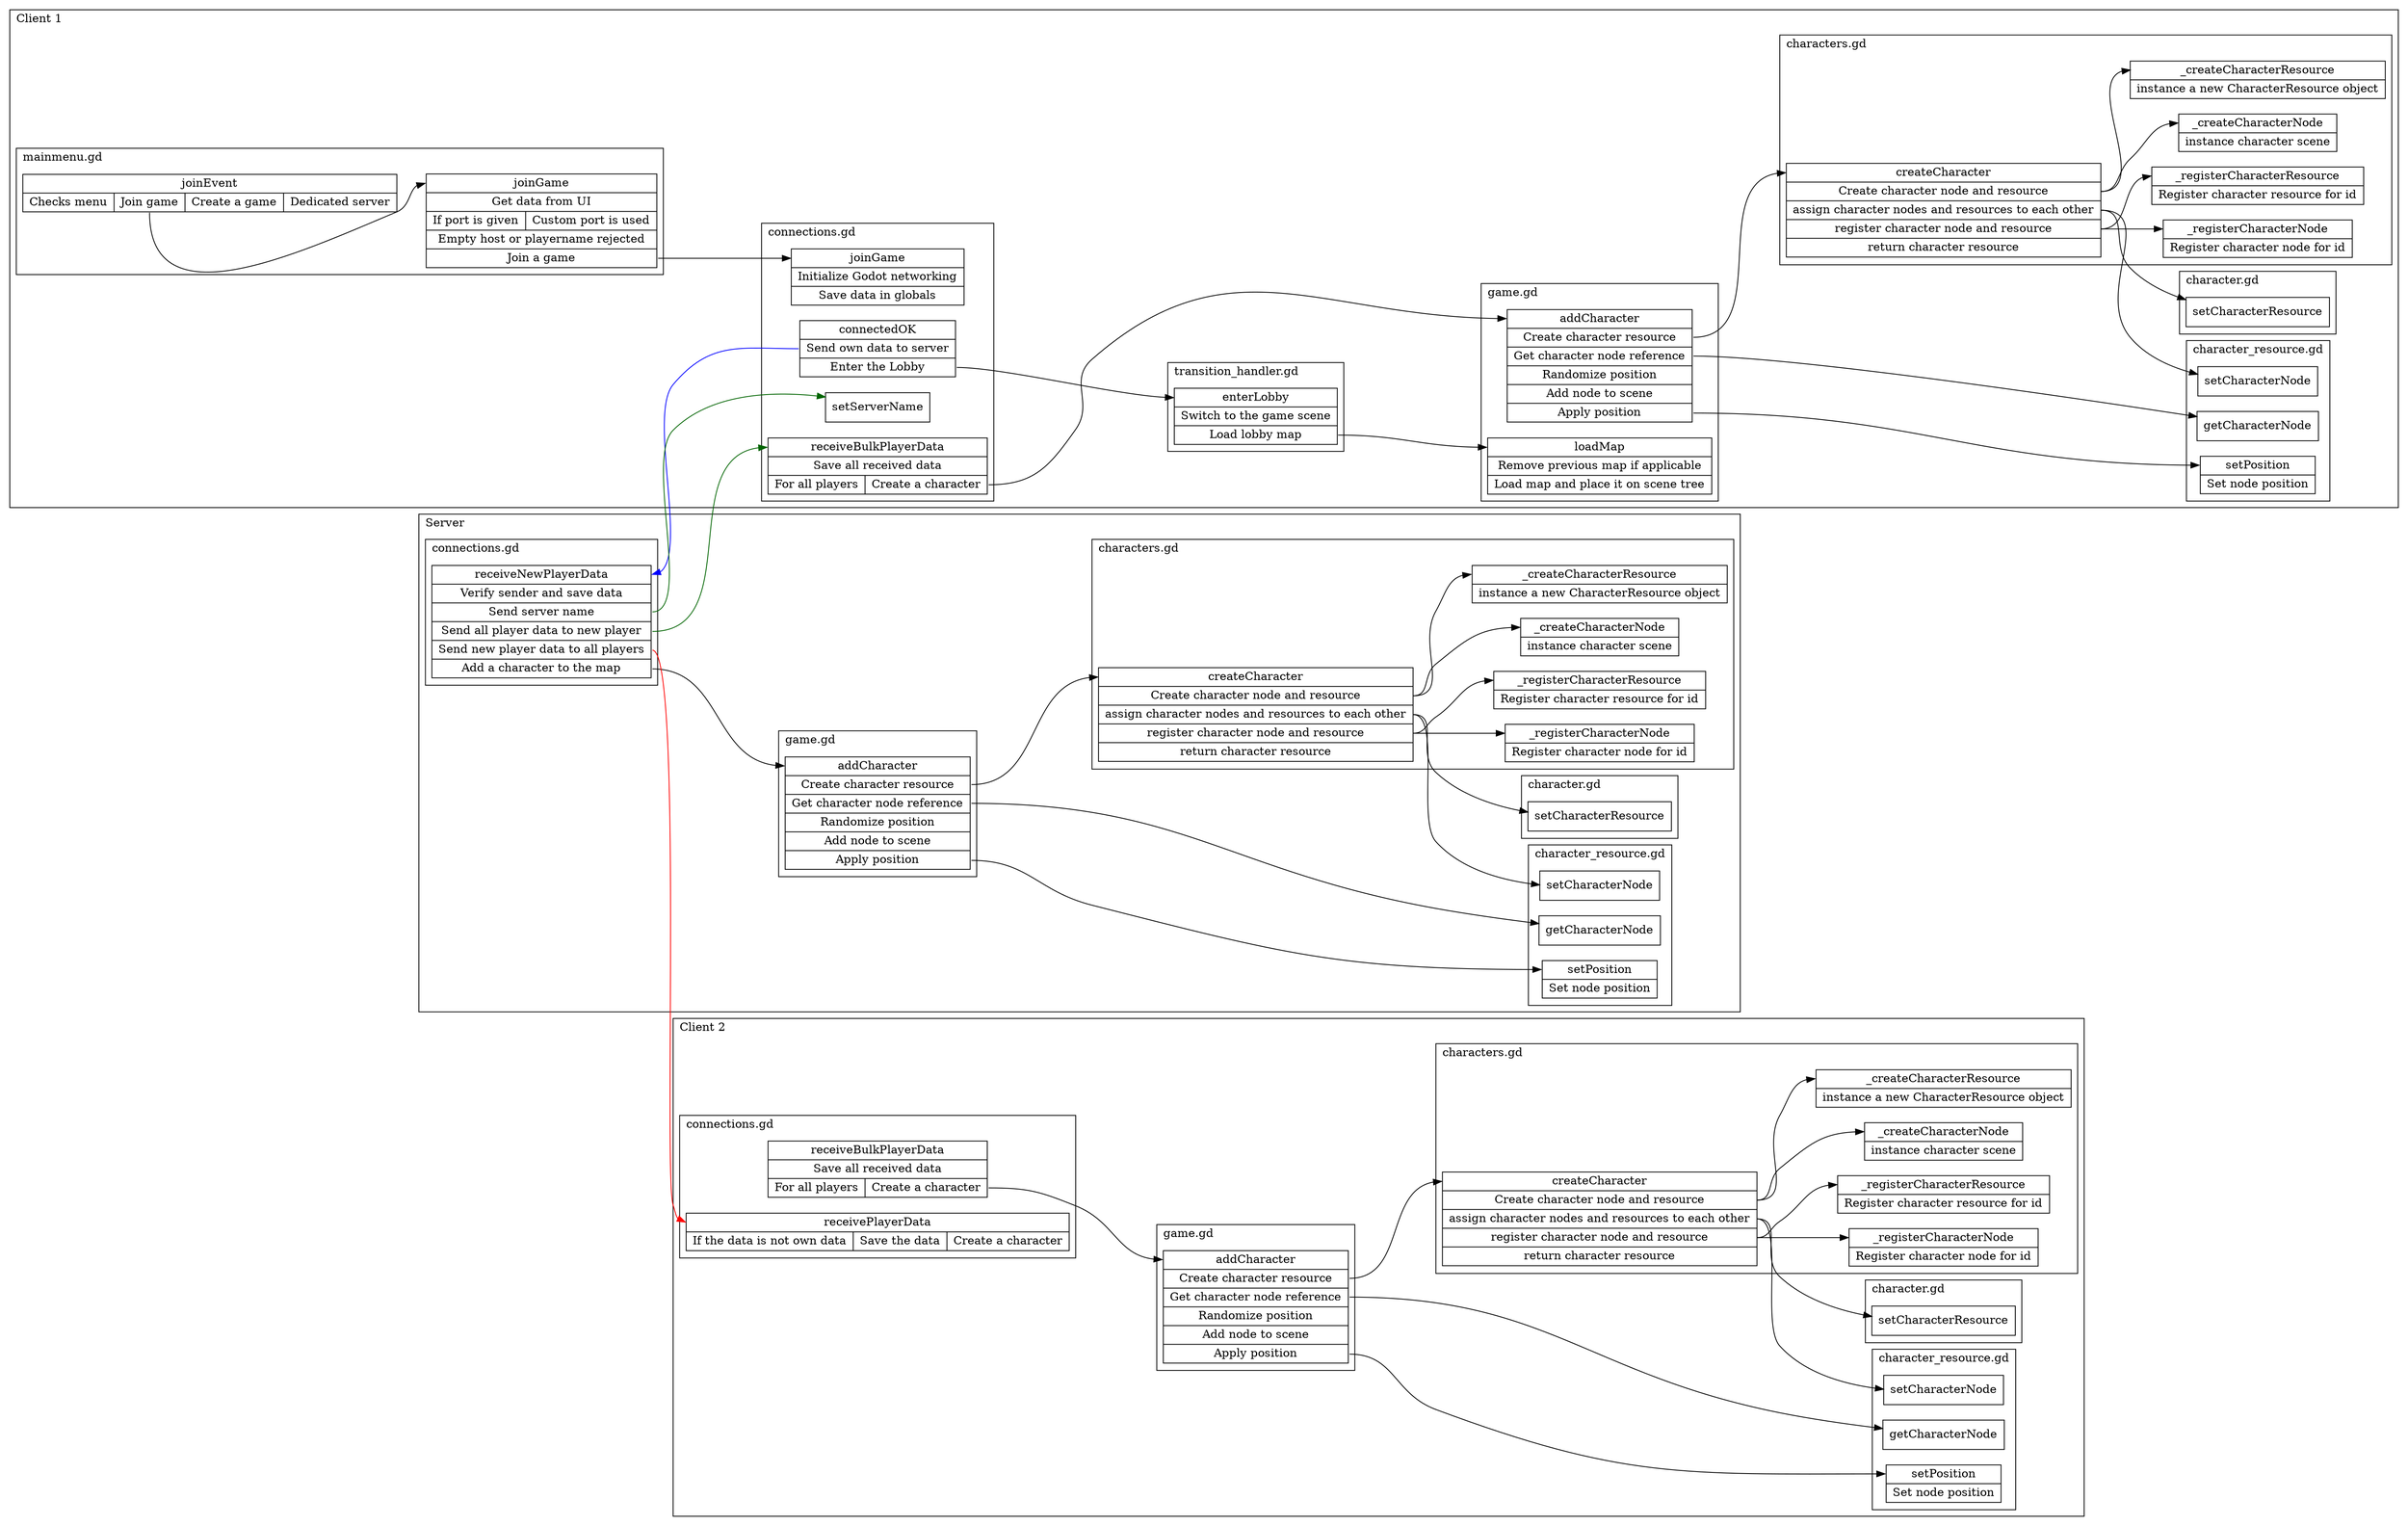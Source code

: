 digraph controlflow {
    rankdir="LR";
    subgraph cluster_client1 {
        label="Client 1"; labeljust="l";
        subgraph cluster_client1_character_resource {
            label="character_resource.gd"; labeljust="l";
            client1_character_resource_getCharacterNode [
                label="<begin>getCharacterNode"
                shape="record"
            ]
            client1_character_resource_setCharacterNode [
                label="<begin>setCharacterNode"
                shape="record"
            ]
            client1_character_resource_setPosition [
                label="<begin>setPosition | <f0> Set node position "
                shape="record"
            ]
        }
        subgraph cluster_client1_game {
            label="game.gd"; labeljust="l";
            client1_game_loadMap [
                label="<begin>loadMap | {<f0> Remove previous map if applicable } | <f1> Load map and place it on scene tree "
                shape="record"
            ]
            client1_game_addCharacter [
                label="<begin>addCharacter | <f0> Create character resource  | <f1> Get character node reference  | <f2> Randomize position  | <f3> Add node to scene  | <f4> Apply position "
                shape="record"
            ]
        }
        subgraph cluster_client1_character {
            label="character.gd"; labeljust="l";
            client1_character_setCharacterResource [
                label="<begin>setCharacterResource"
                shape="record"
            ]
        }
        subgraph cluster_client1_transition_handler {
            label="transition_handler.gd"; labeljust="l";
            client1_transition_handler_enterLobby [
                label="<begin>enterLobby | <f0> Switch to the game scene  | <f1> Load lobby map "
                shape="record"
            ]
        }
        subgraph cluster_client1_connections {
            label="connections.gd"; labeljust="l";
            client1_connections_joinGame [
                label="<begin>joinGame | <f0> Initialize Godot networking  | <f1> Save data in globals "
                shape="record"
            ]
            client1_connections_connectedOK [
                label="<begin>connectedOK | <f0> Send own data to server  | <f1> Enter the Lobby "
                shape="record"
            ]
            client1_connections_receiveBulkPlayerData [
                label="<begin>receiveBulkPlayerData | <f0> Save all received data  | {<f1> For all players  | <f2> Create a character }"
                shape="record"
            ]
            client1_connections_setServerName [
                label="<begin>setServerName"
                shape="record"
            ]
        }
        subgraph cluster_client1_characters {
            label="characters.gd"; labeljust="l";
            client1_characters_createCharacter [
                label="<begin>createCharacter | <f0> Create character node and resource  | <f1> assign character nodes and resources to each other  | <f2> register character node and resource  | <f3> return character resource "
                shape="record"
            ]
            client1_characters__createCharacterNode [
                label="<begin>_createCharacterNode | <f0> instance character scene "
                shape="record"
            ]
            client1_characters__createCharacterResource [
                label="<begin>_createCharacterResource | <f0> instance a new CharacterResource object "
                shape="record"
            ]
            client1_characters__registerCharacterNode [
                label="<begin>_registerCharacterNode | <f0> Register character node for id "
                shape="record"
            ]
            client1_characters__registerCharacterResource [
                label="<begin>_registerCharacterResource | <f0> Register character resource for id "
                shape="record"
            ]
        }
        subgraph cluster_client1_mainmenu {
            label="mainmenu.gd"; labeljust="l";
            client1_mainmenu_joinGame [
                label="<begin>joinGame | <f0> Get data from UI  | {<f1> If port is given  | <f2> Custom port is used } | {<f3> Empty host or playername rejected } | <f4> Join a game "
                shape="record"
            ]
            client1_mainmenu_joinEvent [
                label="<begin>joinEvent | {<f0> Checks menu  | <f1> Join game  | <f2> Create a game  | <f3> Dedicated server }"
                shape="record"
            ]
        }

    }
    subgraph cluster_server {
        label="Server"; labeljust="l";
        subgraph cluster_server_character_resource {
            label="character_resource.gd"; labeljust="l";
            server_character_resource_getCharacterNode [
                label="<begin>getCharacterNode"
                shape="record"
            ]
            server_character_resource_setCharacterNode [
                label="<begin>setCharacterNode"
                shape="record"
            ]
            server_character_resource_setPosition [
                label="<begin>setPosition | <f0> Set node position "
                shape="record"
            ]
        }
        subgraph cluster_server_game {
            label="game.gd"; labeljust="l";
            server_game_addCharacter [
                label="<begin>addCharacter | <f0> Create character resource  | <f1> Get character node reference  | <f2> Randomize position  | <f3> Add node to scene  | <f4> Apply position "
                shape="record"
            ]
        }
        subgraph cluster_server_character {
            label="character.gd"; labeljust="l";
            server_character_setCharacterResource [
                label="<begin>setCharacterResource"
                shape="record"
            ]
        }
        subgraph cluster_server_connections {
            label="connections.gd"; labeljust="l";
            server_connections_receiveNewPlayerData [
                label="<begin>receiveNewPlayerData | <f0> Verify sender and save data  | <f1> Send server name  | <f2> Send all player data to new player  | <f3> Send new player data to all players  | <f4> Add a character to the map "
                shape="record"
            ]
        }
        subgraph cluster_server_characters {
            label="characters.gd"; labeljust="l";
            server_characters_createCharacter [
                label="<begin>createCharacter | <f0> Create character node and resource  | <f1> assign character nodes and resources to each other  | <f2> register character node and resource  | <f3> return character resource "
                shape="record"
            ]
            server_characters__createCharacterNode [
                label="<begin>_createCharacterNode | <f0> instance character scene "
                shape="record"
            ]
            server_characters__createCharacterResource [
                label="<begin>_createCharacterResource | <f0> instance a new CharacterResource object "
                shape="record"
            ]
            server_characters__registerCharacterNode [
                label="<begin>_registerCharacterNode | <f0> Register character node for id "
                shape="record"
            ]
            server_characters__registerCharacterResource [
                label="<begin>_registerCharacterResource | <f0> Register character resource for id "
                shape="record"
            ]
        }

    }
    subgraph cluster_client2 {
        label="Client 2"; labeljust="l";
        subgraph cluster_client2_character_resource {
            label="character_resource.gd"; labeljust="l";
            client2_character_resource_getCharacterNode [
                label="<begin>getCharacterNode"
                shape="record"
            ]
            client2_character_resource_setCharacterNode [
                label="<begin>setCharacterNode"
                shape="record"
            ]
            client2_character_resource_setPosition [
                label="<begin>setPosition | <f0> Set node position "
                shape="record"
            ]
        }
        subgraph cluster_client2_game {
            label="game.gd"; labeljust="l";
            client2_game_addCharacter [
                label="<begin>addCharacter | <f0> Create character resource  | <f1> Get character node reference  | <f2> Randomize position  | <f3> Add node to scene  | <f4> Apply position "
                shape="record"
            ]
        }
        subgraph cluster_client2_character {
            label="character.gd"; labeljust="l";
            client2_character_setCharacterResource [
                label="<begin>setCharacterResource"
                shape="record"
            ]
        }
        subgraph cluster_client2_connections {
            label="connections.gd"; labeljust="l";
            client2_connections_receiveBulkPlayerData [
                label="<begin>receiveBulkPlayerData | <f0> Save all received data  | {<f1> For all players  | <f2> Create a character }"
                shape="record"
            ]
            client2_connections_receivePlayerData [
                label="<begin>receivePlayerData | {<f0> If the data is not own data  | <f1> Save the data  | <f2> Create a character }"
                shape="record"
            ]
        }
        subgraph cluster_client2_characters {
            label="characters.gd"; labeljust="l";
            client2_characters_createCharacter [
                label="<begin>createCharacter | <f0> Create character node and resource  | <f1> assign character nodes and resources to each other  | <f2> register character node and resource  | <f3> return character resource "
                shape="record"
            ]
            client2_characters__createCharacterNode [
                label="<begin>_createCharacterNode | <f0> instance character scene "
                shape="record"
            ]
            client2_characters__createCharacterResource [
                label="<begin>_createCharacterResource | <f0> instance a new CharacterResource object "
                shape="record"
            ]
            client2_characters__registerCharacterNode [
                label="<begin>_registerCharacterNode | <f0> Register character node for id "
                shape="record"
            ]
            client2_characters__registerCharacterResource [
                label="<begin>_registerCharacterResource | <f0> Register character resource for id "
                shape="record"
            ]
        }

    }

    client1_mainmenu_joinEvent:f1 -> client1_mainmenu_joinGame:begin;
    client1_mainmenu_joinGame:f4 -> client1_connections_joinGame:begin;
    client1_connections_connectedOK:f1 -> client1_transition_handler_enterLobby:begin;
    client1_connections_connectedOK:f0 -> server_connections_receiveNewPlayerData:begin [color=blue];
    client1_transition_handler_enterLobby:f1 -> client1_game_loadMap:begin;
    server_connections_receiveNewPlayerData:f1 -> client1_connections_setServerName:begin [color=darkgreen];
    server_connections_receiveNewPlayerData:f2 -> client1_connections_receiveBulkPlayerData:begin [color=darkgreen];
    server_connections_receiveNewPlayerData:f3 -> client2_connections_receivePlayerData:begin [color=red];
    # server adds new character
    server_connections_receiveNewPlayerData:f4 -> server_game_addCharacter:begin;
    server_game_addCharacter:f0 -> server_characters_createCharacter:begin;
    server_game_addCharacter:f1 -> server_character_resource_getCharacterNode:begin;
    server_game_addCharacter:f4 -> server_character_resource_setPosition:begin;
    server_characters_createCharacter:f0 -> server_characters__createCharacterNode:begin;
    server_characters_createCharacter:f0 -> server_characters__createCharacterResource:begin;
    server_characters_createCharacter:f1 -> server_character_setCharacterResource:begin;
    server_characters_createCharacter:f1 -> server_character_resource_setCharacterNode:begin;
    server_characters_createCharacter:f2 -> server_characters__registerCharacterNode:begin;
    server_characters_createCharacter:f2 -> server_characters__registerCharacterResource:begin;
    # client adds new character
    client1_connections_receiveBulkPlayerData:f2 -> client1_game_addCharacter:begin;
    client1_game_addCharacter:f0 -> client1_characters_createCharacter:begin;
    client1_game_addCharacter:f1 -> client1_character_resource_getCharacterNode:begin;
    client1_game_addCharacter:f4 -> client1_character_resource_setPosition:begin;
    client1_characters_createCharacter:f0 -> client1_characters__createCharacterNode:begin;
    client1_characters_createCharacter:f0 -> client1_characters__createCharacterResource:begin;
    client1_characters_createCharacter:f1 -> client1_character_setCharacterResource:begin;
    client1_characters_createCharacter:f1 -> client1_character_resource_setCharacterNode:begin;
    client1_characters_createCharacter:f2 -> client1_characters__registerCharacterNode:begin;
    client1_characters_createCharacter:f2 -> client1_characters__registerCharacterResource:begin;
    # other client adds new character
    client2_connections_receiveBulkPlayerData:f2 -> client2_game_addCharacter:begin;
    client2_game_addCharacter:f0 -> client2_characters_createCharacter:begin;
    client2_game_addCharacter:f1 -> client2_character_resource_getCharacterNode:begin;
    client2_game_addCharacter:f4 -> client2_character_resource_setPosition:begin;
    client2_characters_createCharacter:f0 -> client2_characters__createCharacterNode:begin;
    client2_characters_createCharacter:f0 -> client2_characters__createCharacterResource:begin;
    client2_characters_createCharacter:f1 -> client2_character_setCharacterResource:begin;
    client2_characters_createCharacter:f1 -> client2_character_resource_setCharacterNode:begin;
    client2_characters_createCharacter:f2 -> client2_characters__registerCharacterNode:begin;
    client2_characters_createCharacter:f2 -> client2_characters__registerCharacterResource:begin;
}
